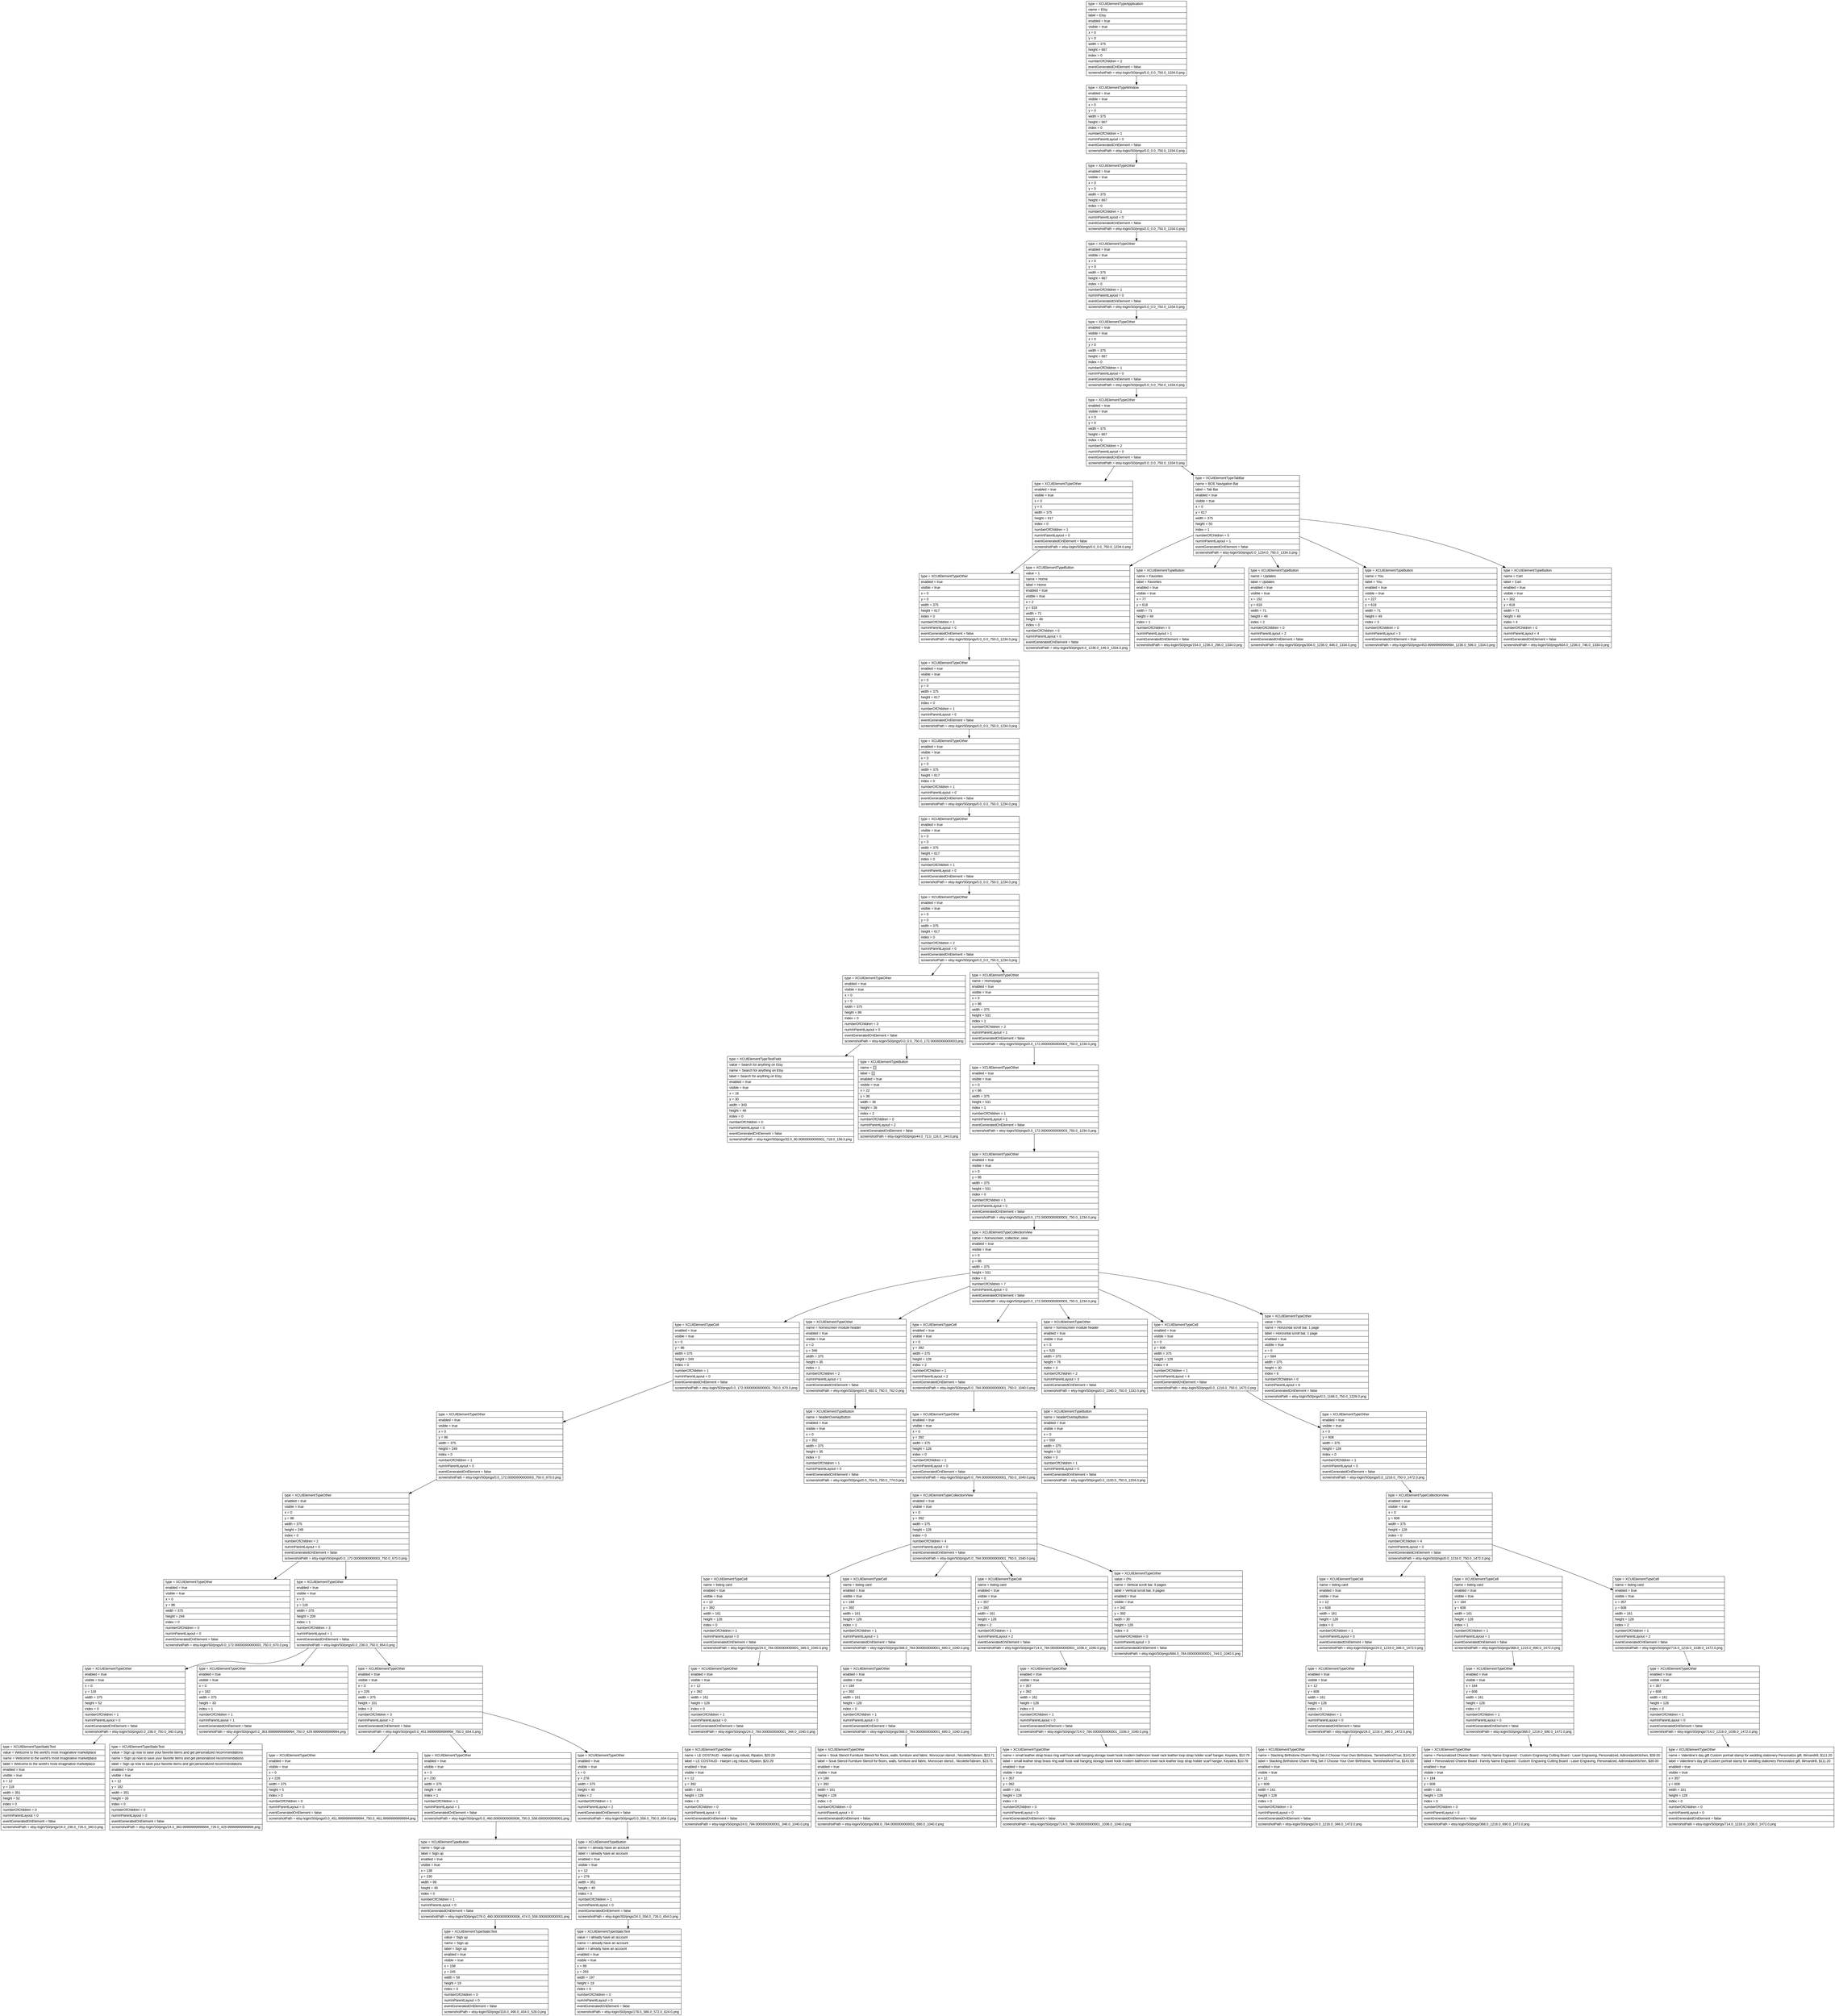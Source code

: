digraph Layout {

	node [shape=record fontname=Arial];

	0	[label="{type = XCUIElementTypeApplication\l|name = Etsy\l|label = Etsy\l|enabled = true\l|visible = true\l|x = 0\l|y = 0\l|width = 375\l|height = 667\l|index = 0\l|numberOfChildren = 2\l|eventGeneratedOnElement = false \l|screenshotPath = etsy-login/S0/pngs/0.0_0.0_750.0_1334.0.png\l}"]
	1	[label="{type = XCUIElementTypeWindow\l|enabled = true\l|visible = true\l|x = 0\l|y = 0\l|width = 375\l|height = 667\l|index = 0\l|numberOfChildren = 1\l|numInParentLayout = 0\l|eventGeneratedOnElement = false \l|screenshotPath = etsy-login/S0/pngs/0.0_0.0_750.0_1334.0.png\l}"]
	2	[label="{type = XCUIElementTypeOther\l|enabled = true\l|visible = true\l|x = 0\l|y = 0\l|width = 375\l|height = 667\l|index = 0\l|numberOfChildren = 1\l|numInParentLayout = 0\l|eventGeneratedOnElement = false \l|screenshotPath = etsy-login/S0/pngs/0.0_0.0_750.0_1334.0.png\l}"]
	3	[label="{type = XCUIElementTypeOther\l|enabled = true\l|visible = true\l|x = 0\l|y = 0\l|width = 375\l|height = 667\l|index = 0\l|numberOfChildren = 1\l|numInParentLayout = 0\l|eventGeneratedOnElement = false \l|screenshotPath = etsy-login/S0/pngs/0.0_0.0_750.0_1334.0.png\l}"]
	4	[label="{type = XCUIElementTypeOther\l|enabled = true\l|visible = true\l|x = 0\l|y = 0\l|width = 375\l|height = 667\l|index = 0\l|numberOfChildren = 1\l|numInParentLayout = 0\l|eventGeneratedOnElement = false \l|screenshotPath = etsy-login/S0/pngs/0.0_0.0_750.0_1334.0.png\l}"]
	5	[label="{type = XCUIElementTypeOther\l|enabled = true\l|visible = true\l|x = 0\l|y = 0\l|width = 375\l|height = 667\l|index = 0\l|numberOfChildren = 2\l|numInParentLayout = 0\l|eventGeneratedOnElement = false \l|screenshotPath = etsy-login/S0/pngs/0.0_0.0_750.0_1334.0.png\l}"]
	6	[label="{type = XCUIElementTypeOther\l|enabled = true\l|visible = true\l|x = 0\l|y = 0\l|width = 375\l|height = 617\l|index = 0\l|numberOfChildren = 1\l|numInParentLayout = 0\l|eventGeneratedOnElement = false \l|screenshotPath = etsy-login/S0/pngs/0.0_0.0_750.0_1234.0.png\l}"]
	7	[label="{type = XCUIElementTypeTabBar\l|name = BOE Navigation Bar\l|label = Tab Bar\l|enabled = true\l|visible = true\l|x = 0\l|y = 617\l|width = 375\l|height = 50\l|index = 1\l|numberOfChildren = 5\l|numInParentLayout = 1\l|eventGeneratedOnElement = false \l|screenshotPath = etsy-login/S0/pngs/0.0_1234.0_750.0_1334.0.png\l}"]
	8	[label="{type = XCUIElementTypeOther\l|enabled = true\l|visible = true\l|x = 0\l|y = 0\l|width = 375\l|height = 617\l|index = 0\l|numberOfChildren = 1\l|numInParentLayout = 0\l|eventGeneratedOnElement = false \l|screenshotPath = etsy-login/S0/pngs/0.0_0.0_750.0_1234.0.png\l}"]
	9	[label="{type = XCUIElementTypeButton\l|value = 1\l|name = Home\l|label = Home\l|enabled = true\l|visible = true\l|x = 2\l|y = 618\l|width = 71\l|height = 49\l|index = 0\l|numberOfChildren = 0\l|numInParentLayout = 0\l|eventGeneratedOnElement = false \l|screenshotPath = etsy-login/S0/pngs/4.0_1236.0_146.0_1334.0.png\l}"]
	10	[label="{type = XCUIElementTypeButton\l|name = Favorites\l|label = Favorites\l|enabled = true\l|visible = true\l|x = 77\l|y = 618\l|width = 71\l|height = 49\l|index = 1\l|numberOfChildren = 0\l|numInParentLayout = 1\l|eventGeneratedOnElement = false \l|screenshotPath = etsy-login/S0/pngs/154.0_1236.0_296.0_1334.0.png\l}"]
	11	[label="{type = XCUIElementTypeButton\l|name = Updates\l|label = Updates\l|enabled = true\l|visible = true\l|x = 152\l|y = 618\l|width = 71\l|height = 49\l|index = 2\l|numberOfChildren = 0\l|numInParentLayout = 2\l|eventGeneratedOnElement = false \l|screenshotPath = etsy-login/S0/pngs/304.0_1236.0_446.0_1334.0.png\l}"]
	12	[label="{type = XCUIElementTypeButton\l|name = You\l|label = You\l|enabled = true\l|visible = true\l|x = 227\l|y = 618\l|width = 71\l|height = 49\l|index = 3\l|numberOfChildren = 0\l|numInParentLayout = 3\l|eventGeneratedOnElement = true \l|screenshotPath = etsy-login/S0/pngs/453.99999999999994_1236.0_596.0_1334.0.png\l}"]
	13	[label="{type = XCUIElementTypeButton\l|name = Cart\l|label = Cart\l|enabled = true\l|visible = true\l|x = 302\l|y = 618\l|width = 71\l|height = 49\l|index = 4\l|numberOfChildren = 0\l|numInParentLayout = 4\l|eventGeneratedOnElement = false \l|screenshotPath = etsy-login/S0/pngs/604.0_1236.0_746.0_1334.0.png\l}"]
	14	[label="{type = XCUIElementTypeOther\l|enabled = true\l|visible = true\l|x = 0\l|y = 0\l|width = 375\l|height = 617\l|index = 0\l|numberOfChildren = 1\l|numInParentLayout = 0\l|eventGeneratedOnElement = false \l|screenshotPath = etsy-login/S0/pngs/0.0_0.0_750.0_1234.0.png\l}"]
	15	[label="{type = XCUIElementTypeOther\l|enabled = true\l|visible = true\l|x = 0\l|y = 0\l|width = 375\l|height = 617\l|index = 0\l|numberOfChildren = 1\l|numInParentLayout = 0\l|eventGeneratedOnElement = false \l|screenshotPath = etsy-login/S0/pngs/0.0_0.0_750.0_1234.0.png\l}"]
	16	[label="{type = XCUIElementTypeOther\l|enabled = true\l|visible = true\l|x = 0\l|y = 0\l|width = 375\l|height = 617\l|index = 0\l|numberOfChildren = 1\l|numInParentLayout = 0\l|eventGeneratedOnElement = false \l|screenshotPath = etsy-login/S0/pngs/0.0_0.0_750.0_1234.0.png\l}"]
	17	[label="{type = XCUIElementTypeOther\l|enabled = true\l|visible = true\l|x = 0\l|y = 0\l|width = 375\l|height = 617\l|index = 0\l|numberOfChildren = 2\l|numInParentLayout = 0\l|eventGeneratedOnElement = false \l|screenshotPath = etsy-login/S0/pngs/0.0_0.0_750.0_1234.0.png\l}"]
	18	[label="{type = XCUIElementTypeOther\l|enabled = true\l|visible = true\l|x = 0\l|y = 0\l|width = 375\l|height = 86\l|index = 0\l|numberOfChildren = 3\l|numInParentLayout = 0\l|eventGeneratedOnElement = false \l|screenshotPath = etsy-login/S0/pngs/0.0_0.0_750.0_172.00000000000003.png\l}"]
	19	[label="{type = XCUIElementTypeOther\l|name = Homepage\l|enabled = true\l|visible = true\l|x = 0\l|y = 86\l|width = 375\l|height = 531\l|index = 1\l|numberOfChildren = 2\l|numInParentLayout = 1\l|eventGeneratedOnElement = false \l|screenshotPath = etsy-login/S0/pngs/0.0_172.00000000000003_750.0_1234.0.png\l}"]
	20	[label="{type = XCUIElementTypeTextField\l|value = Search for anything on Etsy\l|name = Search for anything on Etsy\l|label = Search for anything on Etsy\l|enabled = true\l|visible = true\l|x = 16\l|y = 30\l|width = 343\l|height = 48\l|index = 0\l|numberOfChildren = 0\l|numInParentLayout = 0\l|eventGeneratedOnElement = false \l|screenshotPath = etsy-login/S0/pngs/32.0_60.00000000000001_718.0_156.0.png\l}"]
	21	[label="{type = XCUIElementTypeButton\l|name = \l|label = \l|enabled = true\l|visible = true\l|x = 22\l|y = 36\l|width = 36\l|height = 36\l|index = 2\l|numberOfChildren = 0\l|numInParentLayout = 2\l|eventGeneratedOnElement = false \l|screenshotPath = etsy-login/S0/pngs/44.0_72.0_116.0_144.0.png\l}"]
	22	[label="{type = XCUIElementTypeOther\l|enabled = true\l|visible = true\l|x = 0\l|y = 86\l|width = 375\l|height = 531\l|index = 1\l|numberOfChildren = 1\l|numInParentLayout = 1\l|eventGeneratedOnElement = false \l|screenshotPath = etsy-login/S0/pngs/0.0_172.00000000000003_750.0_1234.0.png\l}"]
	23	[label="{type = XCUIElementTypeOther\l|enabled = true\l|visible = true\l|x = 0\l|y = 86\l|width = 375\l|height = 531\l|index = 0\l|numberOfChildren = 1\l|numInParentLayout = 0\l|eventGeneratedOnElement = false \l|screenshotPath = etsy-login/S0/pngs/0.0_172.00000000000003_750.0_1234.0.png\l}"]
	24	[label="{type = XCUIElementTypeCollectionView\l|name = homescreen_collection_view\l|enabled = true\l|visible = true\l|x = 0\l|y = 86\l|width = 375\l|height = 531\l|index = 0\l|numberOfChildren = 7\l|numInParentLayout = 0\l|eventGeneratedOnElement = false \l|screenshotPath = etsy-login/S0/pngs/0.0_172.00000000000003_750.0_1234.0.png\l}"]
	25	[label="{type = XCUIElementTypeCell\l|enabled = true\l|visible = true\l|x = 0\l|y = 86\l|width = 375\l|height = 249\l|index = 0\l|numberOfChildren = 1\l|numInParentLayout = 0\l|eventGeneratedOnElement = false \l|screenshotPath = etsy-login/S0/pngs/0.0_172.00000000000003_750.0_670.0.png\l}"]
	26	[label="{type = XCUIElementTypeOther\l|name = homescreen module header\l|enabled = true\l|visible = true\l|x = 0\l|y = 346\l|width = 375\l|height = 35\l|index = 1\l|numberOfChildren = 2\l|numInParentLayout = 1\l|eventGeneratedOnElement = false \l|screenshotPath = etsy-login/S0/pngs/0.0_692.0_750.0_762.0.png\l}"]
	27	[label="{type = XCUIElementTypeCell\l|enabled = true\l|visible = true\l|x = 0\l|y = 392\l|width = 375\l|height = 128\l|index = 2\l|numberOfChildren = 1\l|numInParentLayout = 2\l|eventGeneratedOnElement = false \l|screenshotPath = etsy-login/S0/pngs/0.0_784.0000000000001_750.0_1040.0.png\l}"]
	28	[label="{type = XCUIElementTypeOther\l|name = homescreen module header\l|enabled = true\l|visible = true\l|x = 0\l|y = 520\l|width = 375\l|height = 76\l|index = 3\l|numberOfChildren = 2\l|numInParentLayout = 3\l|eventGeneratedOnElement = false \l|screenshotPath = etsy-login/S0/pngs/0.0_1040.0_750.0_1192.0.png\l}"]
	29	[label="{type = XCUIElementTypeCell\l|enabled = true\l|visible = true\l|x = 0\l|y = 608\l|width = 375\l|height = 128\l|index = 4\l|numberOfChildren = 1\l|numInParentLayout = 4\l|eventGeneratedOnElement = false \l|screenshotPath = etsy-login/S0/pngs/0.0_1216.0_750.0_1472.0.png\l}"]
	30	[label="{type = XCUIElementTypeOther\l|value = 0%\l|name = Horizontal scroll bar, 1 page\l|label = Horizontal scroll bar, 1 page\l|enabled = true\l|visible = true\l|x = 0\l|y = 584\l|width = 375\l|height = 30\l|index = 6\l|numberOfChildren = 0\l|numInParentLayout = 6\l|eventGeneratedOnElement = false \l|screenshotPath = etsy-login/S0/pngs/0.0_1168.0_750.0_1228.0.png\l}"]
	31	[label="{type = XCUIElementTypeOther\l|enabled = true\l|visible = true\l|x = 0\l|y = 86\l|width = 375\l|height = 249\l|index = 0\l|numberOfChildren = 1\l|numInParentLayout = 0\l|eventGeneratedOnElement = false \l|screenshotPath = etsy-login/S0/pngs/0.0_172.00000000000003_750.0_670.0.png\l}"]
	32	[label="{type = XCUIElementTypeButton\l|name = headerOverlayButton\l|enabled = true\l|visible = true\l|x = 0\l|y = 352\l|width = 375\l|height = 35\l|index = 0\l|numberOfChildren = 1\l|numInParentLayout = 0\l|eventGeneratedOnElement = false \l|screenshotPath = etsy-login/S0/pngs/0.0_704.0_750.0_774.0.png\l}"]
	33	[label="{type = XCUIElementTypeOther\l|enabled = true\l|visible = true\l|x = 0\l|y = 392\l|width = 375\l|height = 128\l|index = 0\l|numberOfChildren = 1\l|numInParentLayout = 0\l|eventGeneratedOnElement = false \l|screenshotPath = etsy-login/S0/pngs/0.0_784.0000000000001_750.0_1040.0.png\l}"]
	34	[label="{type = XCUIElementTypeButton\l|name = headerOverlayButton\l|enabled = true\l|visible = true\l|x = 0\l|y = 550\l|width = 375\l|height = 52\l|index = 0\l|numberOfChildren = 1\l|numInParentLayout = 0\l|eventGeneratedOnElement = false \l|screenshotPath = etsy-login/S0/pngs/0.0_1100.0_750.0_1204.0.png\l}"]
	35	[label="{type = XCUIElementTypeOther\l|enabled = true\l|visible = true\l|x = 0\l|y = 608\l|width = 375\l|height = 128\l|index = 0\l|numberOfChildren = 1\l|numInParentLayout = 0\l|eventGeneratedOnElement = false \l|screenshotPath = etsy-login/S0/pngs/0.0_1216.0_750.0_1472.0.png\l}"]
	36	[label="{type = XCUIElementTypeOther\l|enabled = true\l|visible = true\l|x = 0\l|y = 86\l|width = 375\l|height = 249\l|index = 0\l|numberOfChildren = 2\l|numInParentLayout = 0\l|eventGeneratedOnElement = false \l|screenshotPath = etsy-login/S0/pngs/0.0_172.00000000000003_750.0_670.0.png\l}"]
	37	[label="{type = XCUIElementTypeCollectionView\l|enabled = true\l|visible = true\l|x = 0\l|y = 392\l|width = 375\l|height = 128\l|index = 0\l|numberOfChildren = 4\l|numInParentLayout = 0\l|eventGeneratedOnElement = false \l|screenshotPath = etsy-login/S0/pngs/0.0_784.0000000000001_750.0_1040.0.png\l}"]
	38	[label="{type = XCUIElementTypeCollectionView\l|enabled = true\l|visible = true\l|x = 0\l|y = 608\l|width = 375\l|height = 128\l|index = 0\l|numberOfChildren = 4\l|numInParentLayout = 0\l|eventGeneratedOnElement = false \l|screenshotPath = etsy-login/S0/pngs/0.0_1216.0_750.0_1472.0.png\l}"]
	39	[label="{type = XCUIElementTypeOther\l|enabled = true\l|visible = true\l|x = 0\l|y = 86\l|width = 375\l|height = 249\l|index = 0\l|numberOfChildren = 0\l|numInParentLayout = 0\l|eventGeneratedOnElement = false \l|screenshotPath = etsy-login/S0/pngs/0.0_172.00000000000003_750.0_670.0.png\l}"]
	40	[label="{type = XCUIElementTypeOther\l|enabled = true\l|visible = true\l|x = 0\l|y = 118\l|width = 375\l|height = 209\l|index = 1\l|numberOfChildren = 3\l|numInParentLayout = 1\l|eventGeneratedOnElement = false \l|screenshotPath = etsy-login/S0/pngs/0.0_236.0_750.0_654.0.png\l}"]
	41	[label="{type = XCUIElementTypeCell\l|name = listing card\l|enabled = true\l|visible = true\l|x = 12\l|y = 392\l|width = 161\l|height = 128\l|index = 0\l|numberOfChildren = 1\l|numInParentLayout = 0\l|eventGeneratedOnElement = false \l|screenshotPath = etsy-login/S0/pngs/24.0_784.0000000000001_346.0_1040.0.png\l}"]
	42	[label="{type = XCUIElementTypeCell\l|name = listing card\l|enabled = true\l|visible = true\l|x = 184\l|y = 392\l|width = 161\l|height = 128\l|index = 1\l|numberOfChildren = 1\l|numInParentLayout = 1\l|eventGeneratedOnElement = false \l|screenshotPath = etsy-login/S0/pngs/368.0_784.0000000000001_690.0_1040.0.png\l}"]
	43	[label="{type = XCUIElementTypeCell\l|name = listing card\l|enabled = true\l|visible = true\l|x = 357\l|y = 392\l|width = 161\l|height = 128\l|index = 2\l|numberOfChildren = 1\l|numInParentLayout = 2\l|eventGeneratedOnElement = false \l|screenshotPath = etsy-login/S0/pngs/714.0_784.0000000000001_1036.0_1040.0.png\l}"]
	44	[label="{type = XCUIElementTypeOther\l|value = 0%\l|name = Vertical scroll bar, 9 pages\l|label = Vertical scroll bar, 9 pages\l|enabled = true\l|visible = true\l|x = 342\l|y = 392\l|width = 30\l|height = 128\l|index = 3\l|numberOfChildren = 0\l|numInParentLayout = 3\l|eventGeneratedOnElement = false \l|screenshotPath = etsy-login/S0/pngs/684.0_784.0000000000001_744.0_1040.0.png\l}"]
	45	[label="{type = XCUIElementTypeCell\l|name = listing card\l|enabled = true\l|visible = true\l|x = 12\l|y = 608\l|width = 161\l|height = 128\l|index = 0\l|numberOfChildren = 1\l|numInParentLayout = 0\l|eventGeneratedOnElement = false \l|screenshotPath = etsy-login/S0/pngs/24.0_1216.0_346.0_1472.0.png\l}"]
	46	[label="{type = XCUIElementTypeCell\l|name = listing card\l|enabled = true\l|visible = true\l|x = 184\l|y = 608\l|width = 161\l|height = 128\l|index = 1\l|numberOfChildren = 1\l|numInParentLayout = 1\l|eventGeneratedOnElement = false \l|screenshotPath = etsy-login/S0/pngs/368.0_1216.0_690.0_1472.0.png\l}"]
	47	[label="{type = XCUIElementTypeCell\l|name = listing card\l|enabled = true\l|visible = true\l|x = 357\l|y = 608\l|width = 161\l|height = 128\l|index = 2\l|numberOfChildren = 1\l|numInParentLayout = 2\l|eventGeneratedOnElement = false \l|screenshotPath = etsy-login/S0/pngs/714.0_1216.0_1036.0_1472.0.png\l}"]
	48	[label="{type = XCUIElementTypeOther\l|enabled = true\l|visible = true\l|x = 0\l|y = 118\l|width = 375\l|height = 52\l|index = 0\l|numberOfChildren = 1\l|numInParentLayout = 0\l|eventGeneratedOnElement = false \l|screenshotPath = etsy-login/S0/pngs/0.0_236.0_750.0_340.0.png\l}"]
	49	[label="{type = XCUIElementTypeOther\l|enabled = true\l|visible = true\l|x = 0\l|y = 182\l|width = 375\l|height = 33\l|index = 1\l|numberOfChildren = 1\l|numInParentLayout = 1\l|eventGeneratedOnElement = false \l|screenshotPath = etsy-login/S0/pngs/0.0_363.99999999999994_750.0_429.99999999999994.png\l}"]
	50	[label="{type = XCUIElementTypeOther\l|enabled = true\l|visible = true\l|x = 0\l|y = 226\l|width = 375\l|height = 101\l|index = 2\l|numberOfChildren = 3\l|numInParentLayout = 2\l|eventGeneratedOnElement = false \l|screenshotPath = etsy-login/S0/pngs/0.0_451.99999999999994_750.0_654.0.png\l}"]
	51	[label="{type = XCUIElementTypeOther\l|enabled = true\l|visible = true\l|x = 12\l|y = 392\l|width = 161\l|height = 128\l|index = 0\l|numberOfChildren = 1\l|numInParentLayout = 0\l|eventGeneratedOnElement = false \l|screenshotPath = etsy-login/S0/pngs/24.0_784.0000000000001_346.0_1040.0.png\l}"]
	52	[label="{type = XCUIElementTypeOther\l|enabled = true\l|visible = true\l|x = 184\l|y = 392\l|width = 161\l|height = 128\l|index = 0\l|numberOfChildren = 1\l|numInParentLayout = 0\l|eventGeneratedOnElement = false \l|screenshotPath = etsy-login/S0/pngs/368.0_784.0000000000001_690.0_1040.0.png\l}"]
	53	[label="{type = XCUIElementTypeOther\l|enabled = true\l|visible = true\l|x = 357\l|y = 392\l|width = 161\l|height = 128\l|index = 0\l|numberOfChildren = 1\l|numInParentLayout = 0\l|eventGeneratedOnElement = false \l|screenshotPath = etsy-login/S0/pngs/714.0_784.0000000000001_1036.0_1040.0.png\l}"]
	54	[label="{type = XCUIElementTypeOther\l|enabled = true\l|visible = true\l|x = 12\l|y = 608\l|width = 161\l|height = 128\l|index = 0\l|numberOfChildren = 1\l|numInParentLayout = 0\l|eventGeneratedOnElement = false \l|screenshotPath = etsy-login/S0/pngs/24.0_1216.0_346.0_1472.0.png\l}"]
	55	[label="{type = XCUIElementTypeOther\l|enabled = true\l|visible = true\l|x = 184\l|y = 608\l|width = 161\l|height = 128\l|index = 0\l|numberOfChildren = 1\l|numInParentLayout = 0\l|eventGeneratedOnElement = false \l|screenshotPath = etsy-login/S0/pngs/368.0_1216.0_690.0_1472.0.png\l}"]
	56	[label="{type = XCUIElementTypeOther\l|enabled = true\l|visible = true\l|x = 357\l|y = 608\l|width = 161\l|height = 128\l|index = 0\l|numberOfChildren = 1\l|numInParentLayout = 0\l|eventGeneratedOnElement = false \l|screenshotPath = etsy-login/S0/pngs/714.0_1216.0_1036.0_1472.0.png\l}"]
	57	[label="{type = XCUIElementTypeStaticText\l|value = Welcome to the world's most imaginative marketplace\l|name = Welcome to the world's most imaginative marketplace\l|label = Welcome to the world's most imaginative marketplace\l|enabled = true\l|visible = true\l|x = 12\l|y = 118\l|width = 351\l|height = 52\l|index = 0\l|numberOfChildren = 0\l|numInParentLayout = 0\l|eventGeneratedOnElement = false \l|screenshotPath = etsy-login/S0/pngs/24.0_236.0_726.0_340.0.png\l}"]
	58	[label="{type = XCUIElementTypeStaticText\l|value = Sign up now to save your favorite items and get personalized recommendations\l|name = Sign up now to save your favorite items and get personalized recommendations\l|label = Sign up now to save your favorite items and get personalized recommendations\l|enabled = true\l|visible = true\l|x = 12\l|y = 182\l|width = 351\l|height = 33\l|index = 0\l|numberOfChildren = 0\l|numInParentLayout = 0\l|eventGeneratedOnElement = false \l|screenshotPath = etsy-login/S0/pngs/24.0_363.99999999999994_726.0_429.99999999999994.png\l}"]
	59	[label="{type = XCUIElementTypeOther\l|enabled = true\l|visible = true\l|x = 0\l|y = 226\l|width = 375\l|height = 5\l|index = 0\l|numberOfChildren = 0\l|numInParentLayout = 0\l|eventGeneratedOnElement = false \l|screenshotPath = etsy-login/S0/pngs/0.0_451.99999999999994_750.0_461.99999999999994.png\l}"]
	60	[label="{type = XCUIElementTypeOther\l|enabled = true\l|visible = true\l|x = 0\l|y = 230\l|width = 375\l|height = 49\l|index = 1\l|numberOfChildren = 1\l|numInParentLayout = 1\l|eventGeneratedOnElement = false \l|screenshotPath = etsy-login/S0/pngs/0.0_460.00000000000006_750.0_558.0000000000001.png\l}"]
	61	[label="{type = XCUIElementTypeOther\l|enabled = true\l|visible = true\l|x = 0\l|y = 278\l|width = 375\l|height = 49\l|index = 2\l|numberOfChildren = 1\l|numInParentLayout = 2\l|eventGeneratedOnElement = false \l|screenshotPath = etsy-login/S0/pngs/0.0_556.0_750.0_654.0.png\l}"]
	62	[label="{type = XCUIElementTypeOther\l|name = LE COSTAUD - Hairpin Leg robust, Ripaton, $20.29\l|label = LE COSTAUD - Hairpin Leg robust, Ripaton, $20.29\l|enabled = true\l|visible = true\l|x = 12\l|y = 392\l|width = 161\l|height = 128\l|index = 0\l|numberOfChildren = 0\l|numInParentLayout = 0\l|eventGeneratedOnElement = false \l|screenshotPath = etsy-login/S0/pngs/24.0_784.0000000000001_346.0_1040.0.png\l}"]
	63	[label="{type = XCUIElementTypeOther\l|name = Souk Stencil Furniture Stencil for floors, walls, furniture and fabric. Moroccan stencil., NicoletteTabram, $23.71\l|label = Souk Stencil Furniture Stencil for floors, walls, furniture and fabric. Moroccan stencil., NicoletteTabram, $23.71\l|enabled = true\l|visible = true\l|x = 184\l|y = 392\l|width = 161\l|height = 128\l|index = 0\l|numberOfChildren = 0\l|numInParentLayout = 0\l|eventGeneratedOnElement = false \l|screenshotPath = etsy-login/S0/pngs/368.0_784.0000000000001_690.0_1040.0.png\l}"]
	64	[label="{type = XCUIElementTypeOther\l|name = small leather strap brass ring wall hook wall hanging storage towel hook modern bathroom towel rack leather loop strap holder scarf hanger, Keyaiira, $10.79\l|label = small leather strap brass ring wall hook wall hanging storage towel hook modern bathroom towel rack leather loop strap holder scarf hanger, Keyaiira, $10.79\l|enabled = true\l|visible = true\l|x = 357\l|y = 392\l|width = 161\l|height = 128\l|index = 0\l|numberOfChildren = 0\l|numInParentLayout = 0\l|eventGeneratedOnElement = false \l|screenshotPath = etsy-login/S0/pngs/714.0_784.0000000000001_1036.0_1040.0.png\l}"]
	65	[label="{type = XCUIElementTypeOther\l|name = Stacking Birthstone Charm Ring Set  //  Choose Your Own Birthstone, TarnishedAndTrue, $141.00\l|label = Stacking Birthstone Charm Ring Set  //  Choose Your Own Birthstone, TarnishedAndTrue, $141.00\l|enabled = true\l|visible = true\l|x = 12\l|y = 608\l|width = 161\l|height = 128\l|index = 0\l|numberOfChildren = 0\l|numInParentLayout = 0\l|eventGeneratedOnElement = false \l|screenshotPath = etsy-login/S0/pngs/24.0_1216.0_346.0_1472.0.png\l}"]
	66	[label="{type = XCUIElementTypeOther\l|name = Personalized Cheese Board - Family Name Engraved - Custom Engraving Cutting Board - Laser Engraving, Personalized, AdirondackKitchen, $39.00\l|label = Personalized Cheese Board - Family Name Engraved - Custom Engraving Cutting Board - Laser Engraving, Personalized, AdirondackKitchen, $39.00\l|enabled = true\l|visible = true\l|x = 184\l|y = 608\l|width = 161\l|height = 128\l|index = 0\l|numberOfChildren = 0\l|numInParentLayout = 0\l|eventGeneratedOnElement = false \l|screenshotPath = etsy-login/S0/pngs/368.0_1216.0_690.0_1472.0.png\l}"]
	67	[label="{type = XCUIElementTypeOther\l|name = Valentine’s day gift Custom portrait stamp for wedding stationery Personalize gift, lilimandrill, $111.20\l|label = Valentine’s day gift Custom portrait stamp for wedding stationery Personalize gift, lilimandrill, $111.20\l|enabled = true\l|visible = true\l|x = 357\l|y = 608\l|width = 161\l|height = 128\l|index = 0\l|numberOfChildren = 0\l|numInParentLayout = 0\l|eventGeneratedOnElement = false \l|screenshotPath = etsy-login/S0/pngs/714.0_1216.0_1036.0_1472.0.png\l}"]
	68	[label="{type = XCUIElementTypeButton\l|name = Sign up\l|label = Sign up\l|enabled = true\l|visible = true\l|x = 138\l|y = 230\l|width = 99\l|height = 49\l|index = 0\l|numberOfChildren = 1\l|numInParentLayout = 0\l|eventGeneratedOnElement = false \l|screenshotPath = etsy-login/S0/pngs/276.0_460.00000000000006_474.0_558.0000000000001.png\l}"]
	69	[label="{type = XCUIElementTypeButton\l|name = I already have an account\l|label = I already have an account\l|enabled = true\l|visible = true\l|x = 12\l|y = 278\l|width = 351\l|height = 49\l|index = 0\l|numberOfChildren = 1\l|numInParentLayout = 0\l|eventGeneratedOnElement = false \l|screenshotPath = etsy-login/S0/pngs/24.0_556.0_726.0_654.0.png\l}"]
	70	[label="{type = XCUIElementTypeStaticText\l|value = Sign up\l|name = Sign up\l|label = Sign up\l|enabled = true\l|visible = true\l|x = 158\l|y = 245\l|width = 59\l|height = 19\l|index = 0\l|numberOfChildren = 0\l|numInParentLayout = 0\l|eventGeneratedOnElement = false \l|screenshotPath = etsy-login/S0/pngs/316.0_490.0_434.0_528.0.png\l}"]
	71	[label="{type = XCUIElementTypeStaticText\l|value = I already have an account\l|name = I already have an account\l|label = I already have an account\l|enabled = true\l|visible = true\l|x = 89\l|y = 293\l|width = 197\l|height = 19\l|index = 0\l|numberOfChildren = 0\l|numInParentLayout = 0\l|eventGeneratedOnElement = false \l|screenshotPath = etsy-login/S0/pngs/178.0_586.0_572.0_624.0.png\l}"]


	0 -> 1
	1 -> 2
	2 -> 3
	3 -> 4
	4 -> 5
	5 -> 6
	5 -> 7
	6 -> 8
	7 -> 9
	7 -> 10
	7 -> 11
	7 -> 12
	7 -> 13
	8 -> 14
	14 -> 15
	15 -> 16
	16 -> 17
	17 -> 18
	17 -> 19
	18 -> 20
	18 -> 21
	19 -> 22
	22 -> 23
	23 -> 24
	24 -> 25
	24 -> 26
	24 -> 27
	24 -> 28
	24 -> 29
	24 -> 30
	25 -> 31
	26 -> 32
	27 -> 33
	28 -> 34
	29 -> 35
	31 -> 36
	33 -> 37
	35 -> 38
	36 -> 39
	36 -> 40
	37 -> 41
	37 -> 42
	37 -> 43
	37 -> 44
	38 -> 45
	38 -> 46
	38 -> 47
	40 -> 48
	40 -> 49
	40 -> 50
	41 -> 51
	42 -> 52
	43 -> 53
	45 -> 54
	46 -> 55
	47 -> 56
	48 -> 57
	49 -> 58
	50 -> 59
	50 -> 60
	50 -> 61
	51 -> 62
	52 -> 63
	53 -> 64
	54 -> 65
	55 -> 66
	56 -> 67
	60 -> 68
	61 -> 69
	68 -> 70
	69 -> 71


}